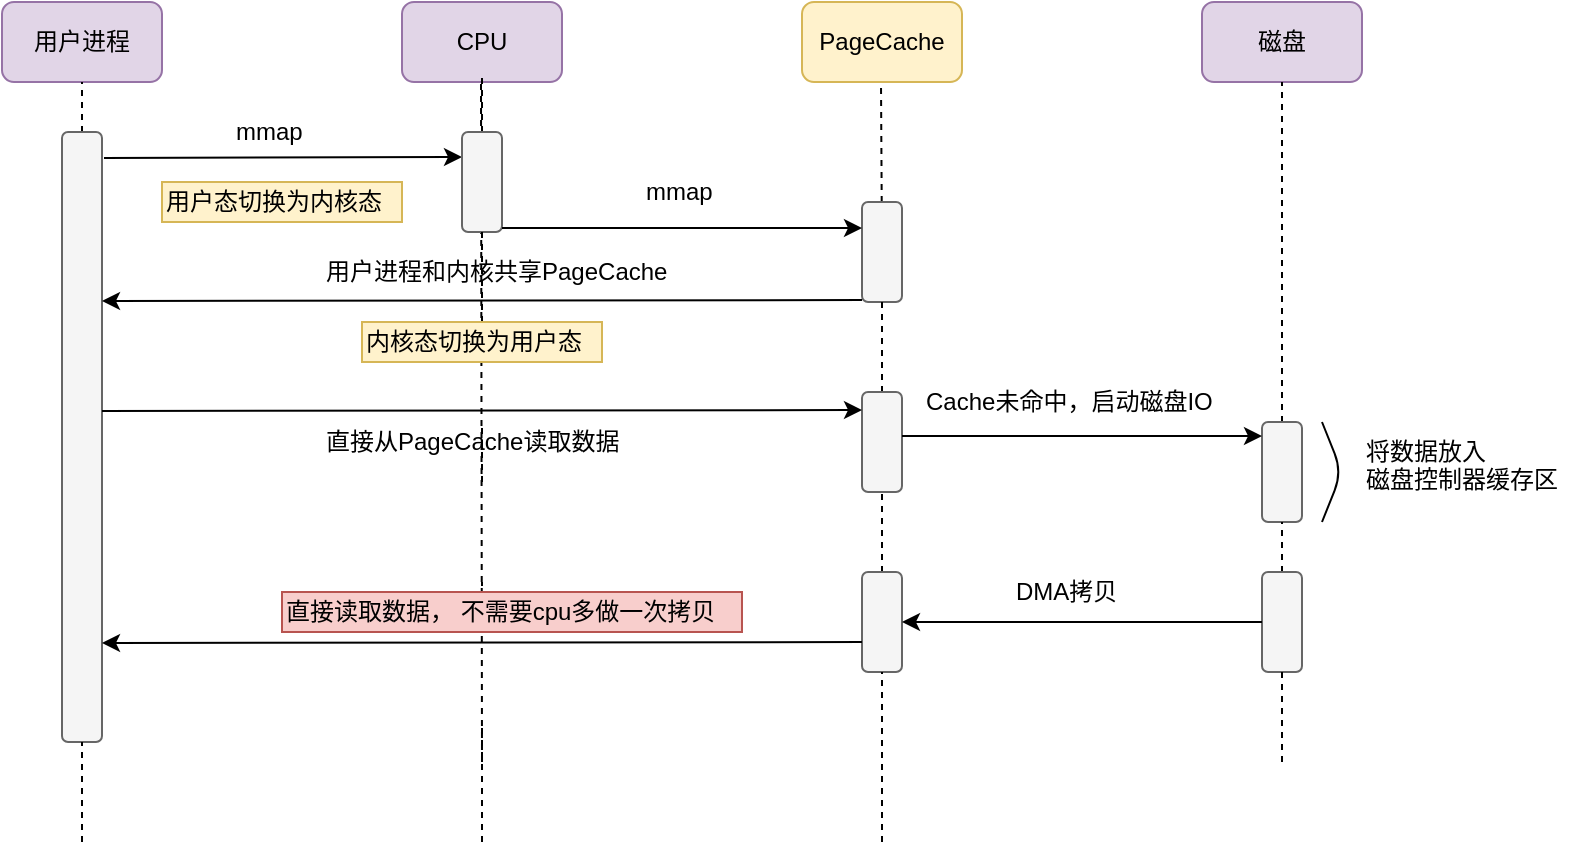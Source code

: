 <mxfile version="10.9.5" type="device"><diagram id="cEmMlS5cujXE7ny5gCOk" name="Page-1"><mxGraphModel dx="946" dy="682" grid="1" gridSize="10" guides="1" tooltips="1" connect="1" arrows="1" fold="1" page="1" pageScale="1" pageWidth="827" pageHeight="1169" math="0" shadow="0"><root><mxCell id="0"/><mxCell id="1" parent="0"/><object label="" haha="sa" id="D_UcT4onS92ZS9r0oDQv-22"><mxCell style="endArrow=classic;html=1;entryX=0;entryY=0.25;entryDx=0;entryDy=0;" parent="1" target="D_UcT4onS92ZS9r0oDQv-20" edge="1"><mxGeometry width="50" height="50" relative="1" as="geometry"><mxPoint x="131" y="318" as="sourcePoint"/><mxPoint x="130" y="600" as="targetPoint"/></mxGeometry></mxCell></object><mxCell id="D_UcT4onS92ZS9r0oDQv-1" value="用户进程" style="rounded=1;whiteSpace=wrap;html=1;fillColor=#e1d5e7;strokeColor=#9673a6;" parent="1" vertex="1"><mxGeometry x="80" y="240" width="80" height="40" as="geometry"/></mxCell><mxCell id="D_UcT4onS92ZS9r0oDQv-2" value="CPU" style="rounded=1;whiteSpace=wrap;html=1;fillColor=#e1d5e7;strokeColor=#9673a6;" parent="1" vertex="1"><mxGeometry x="280" y="240" width="80" height="40" as="geometry"/></mxCell><mxCell id="D_UcT4onS92ZS9r0oDQv-3" value="PageCache" style="rounded=1;whiteSpace=wrap;html=1;fillColor=#fff2cc;strokeColor=#d6b656;" parent="1" vertex="1"><mxGeometry x="480" y="240" width="80" height="40" as="geometry"/></mxCell><mxCell id="D_UcT4onS92ZS9r0oDQv-4" value="磁盘" style="rounded=1;whiteSpace=wrap;html=1;fillColor=#e1d5e7;strokeColor=#9673a6;" parent="1" vertex="1"><mxGeometry x="680" y="240" width="80" height="40" as="geometry"/></mxCell><mxCell id="D_UcT4onS92ZS9r0oDQv-11" value="" style="endArrow=none;dashed=1;html=1;" parent="1" source="D_UcT4onS92ZS9r0oDQv-17" target="D_UcT4onS92ZS9r0oDQv-1" edge="1"><mxGeometry width="50" height="50" relative="1" as="geometry"><mxPoint x="80" y="610" as="sourcePoint"/><mxPoint x="130" y="560" as="targetPoint"/></mxGeometry></mxCell><mxCell id="D_UcT4onS92ZS9r0oDQv-12" value="" style="endArrow=none;dashed=1;html=1;" parent="1" edge="1"><mxGeometry width="50" height="50" relative="1" as="geometry"><mxPoint x="320" y="620" as="sourcePoint"/><mxPoint x="319.5" y="280" as="targetPoint"/></mxGeometry></mxCell><mxCell id="D_UcT4onS92ZS9r0oDQv-13" value="" style="endArrow=none;dashed=1;html=1;" parent="1" source="D_UcT4onS92ZS9r0oDQv-25" edge="1"><mxGeometry width="50" height="50" relative="1" as="geometry"><mxPoint x="519.5" y="520" as="sourcePoint"/><mxPoint x="519.5" y="280" as="targetPoint"/></mxGeometry></mxCell><mxCell id="D_UcT4onS92ZS9r0oDQv-14" value="" style="endArrow=none;dashed=1;html=1;" parent="1" edge="1" source="D_UcT4onS92ZS9r0oDQv-30"><mxGeometry width="50" height="50" relative="1" as="geometry"><mxPoint x="720" y="520" as="sourcePoint"/><mxPoint x="720" y="280" as="targetPoint"/></mxGeometry></mxCell><mxCell id="D_UcT4onS92ZS9r0oDQv-17" value="" style="rounded=1;whiteSpace=wrap;html=1;fillColor=#f5f5f5;strokeColor=#666666;fontColor=#333333;" parent="1" vertex="1"><mxGeometry x="110" y="305" width="20" height="305" as="geometry"/></mxCell><mxCell id="D_UcT4onS92ZS9r0oDQv-18" value="" style="endArrow=none;dashed=1;html=1;" parent="1" target="D_UcT4onS92ZS9r0oDQv-17" edge="1"><mxGeometry width="50" height="50" relative="1" as="geometry"><mxPoint x="120" y="660" as="sourcePoint"/><mxPoint x="120" y="280" as="targetPoint"/></mxGeometry></mxCell><mxCell id="D_UcT4onS92ZS9r0oDQv-19" value="" style="endArrow=none;dashed=1;html=1;" parent="1" source="D_UcT4onS92ZS9r0oDQv-20" edge="1"><mxGeometry width="50" height="50" relative="1" as="geometry"><mxPoint x="280" y="605" as="sourcePoint"/><mxPoint x="320" y="275" as="targetPoint"/></mxGeometry></mxCell><mxCell id="D_UcT4onS92ZS9r0oDQv-20" value="" style="rounded=1;whiteSpace=wrap;html=1;fillColor=#f5f5f5;strokeColor=#666666;fontColor=#333333;" parent="1" vertex="1"><mxGeometry x="310" y="305" width="20" height="50" as="geometry"/></mxCell><mxCell id="D_UcT4onS92ZS9r0oDQv-21" value="" style="endArrow=none;dashed=1;html=1;" parent="1" target="D_UcT4onS92ZS9r0oDQv-20" edge="1"><mxGeometry width="50" height="50" relative="1" as="geometry"><mxPoint x="320" y="400" as="sourcePoint"/><mxPoint x="320" y="275" as="targetPoint"/></mxGeometry></mxCell><mxCell id="D_UcT4onS92ZS9r0oDQv-23" value="mmap" style="text;html=1;resizable=0;points=[];autosize=1;align=left;verticalAlign=top;spacingTop=-4;" parent="1" vertex="1"><mxGeometry x="195" y="295" width="50" height="20" as="geometry"/></mxCell><mxCell id="D_UcT4onS92ZS9r0oDQv-24" value="用户态切换为内核态" style="text;html=1;resizable=0;points=[];autosize=1;align=left;verticalAlign=top;spacingTop=-4;fillColor=#fff2cc;strokeColor=#d6b656;" parent="1" vertex="1"><mxGeometry x="160" y="330" width="120" height="20" as="geometry"/></mxCell><mxCell id="D_UcT4onS92ZS9r0oDQv-25" value="" style="rounded=1;whiteSpace=wrap;html=1;fillColor=#f5f5f5;strokeColor=#666666;fontColor=#333333;" parent="1" vertex="1"><mxGeometry x="510" y="340" width="20" height="50" as="geometry"/></mxCell><mxCell id="D_UcT4onS92ZS9r0oDQv-26" value="" style="endArrow=none;dashed=1;html=1;" parent="1" target="D_UcT4onS92ZS9r0oDQv-25" edge="1" source="D_UcT4onS92ZS9r0oDQv-57"><mxGeometry width="50" height="50" relative="1" as="geometry"><mxPoint x="520" y="460" as="sourcePoint"/><mxPoint x="519.5" y="280" as="targetPoint"/></mxGeometry></mxCell><object label="" haha="sa" id="D_UcT4onS92ZS9r0oDQv-27"><mxCell style="endArrow=classic;html=1;entryX=0;entryY=0.25;entryDx=0;entryDy=0;" parent="1" edge="1"><mxGeometry width="50" height="50" relative="1" as="geometry"><mxPoint x="330" y="353" as="sourcePoint"/><mxPoint x="510" y="353" as="targetPoint"/></mxGeometry></mxCell></object><mxCell id="D_UcT4onS92ZS9r0oDQv-29" value="mmap" style="text;html=1;resizable=0;points=[];autosize=1;align=left;verticalAlign=top;spacingTop=-4;" parent="1" vertex="1"><mxGeometry x="400" y="325" width="50" height="20" as="geometry"/></mxCell><mxCell id="D_UcT4onS92ZS9r0oDQv-36" value="" style="endArrow=none;dashed=1;html=1;" parent="1" source="D_UcT4onS92ZS9r0oDQv-57" edge="1"><mxGeometry width="50" height="50" relative="1" as="geometry"><mxPoint x="520" y="580" as="sourcePoint"/><mxPoint x="519.853" y="460" as="targetPoint"/></mxGeometry></mxCell><mxCell id="D_UcT4onS92ZS9r0oDQv-39" value="" style="endArrow=none;html=1;jumpStyle=sharp;" parent="1" edge="1"><mxGeometry width="50" height="50" relative="1" as="geometry"><mxPoint x="740" y="500" as="sourcePoint"/><mxPoint x="740" y="450" as="targetPoint"/><Array as="points"><mxPoint x="750" y="475"/></Array></mxGeometry></mxCell><mxCell id="D_UcT4onS92ZS9r0oDQv-40" value="将数据放入&lt;br&gt;磁盘控制器缓存区" style="text;html=1;resizable=0;points=[];autosize=1;align=left;verticalAlign=top;spacingTop=-4;" parent="1" vertex="1"><mxGeometry x="760" y="455" width="110" height="30" as="geometry"/></mxCell><mxCell id="D_UcT4onS92ZS9r0oDQv-45" value="" style="endArrow=none;dashed=1;html=1;" parent="1" edge="1"><mxGeometry width="50" height="50" relative="1" as="geometry"><mxPoint x="320" y="480" as="sourcePoint"/><mxPoint x="320" y="450" as="targetPoint"/></mxGeometry></mxCell><mxCell id="D_UcT4onS92ZS9r0oDQv-49" value="" style="endArrow=none;dashed=1;html=1;" parent="1" edge="1"><mxGeometry width="50" height="50" relative="1" as="geometry"><mxPoint x="320" y="550" as="sourcePoint"/><mxPoint x="320" y="530" as="targetPoint"/></mxGeometry></mxCell><mxCell id="D_UcT4onS92ZS9r0oDQv-53" value="" style="endArrow=none;dashed=1;html=1;" parent="1" edge="1"><mxGeometry width="50" height="50" relative="1" as="geometry"><mxPoint x="320" y="660" as="sourcePoint"/><mxPoint x="320" y="600" as="targetPoint"/></mxGeometry></mxCell><mxCell id="D_UcT4onS92ZS9r0oDQv-56" value="内核态切换为用户态" style="text;html=1;resizable=0;points=[];autosize=1;align=left;verticalAlign=top;spacingTop=-4;fillColor=#fff2cc;strokeColor=#d6b656;" parent="1" vertex="1"><mxGeometry x="260" y="400" width="120" height="20" as="geometry"/></mxCell><mxCell id="D_UcT4onS92ZS9r0oDQv-58" value="" style="endArrow=none;dashed=1;html=1;" parent="1" target="D_UcT4onS92ZS9r0oDQv-57" edge="1" source="FH7fLJsClXUDDAXN40DD-11"><mxGeometry width="50" height="50" relative="1" as="geometry"><mxPoint x="520" y="660" as="sourcePoint"/><mxPoint x="519.853" y="460" as="targetPoint"/></mxGeometry></mxCell><object label="" haha="sa" id="FH7fLJsClXUDDAXN40DD-1"><mxCell style="endArrow=classic;html=1;entryX=1;entryY=0.5;entryDx=0;entryDy=0;" edge="1" parent="1"><mxGeometry width="50" height="50" relative="1" as="geometry"><mxPoint x="510" y="389" as="sourcePoint"/><mxPoint x="130" y="389.5" as="targetPoint"/></mxGeometry></mxCell></object><mxCell id="FH7fLJsClXUDDAXN40DD-2" value="用户进程和内核共享PageCache" style="text;html=1;resizable=0;points=[];autosize=1;align=left;verticalAlign=top;spacingTop=-4;" vertex="1" parent="1"><mxGeometry x="240" y="365" width="190" height="20" as="geometry"/></mxCell><mxCell id="D_UcT4onS92ZS9r0oDQv-30" value="" style="rounded=1;whiteSpace=wrap;html=1;fillColor=#f5f5f5;strokeColor=#666666;fontColor=#333333;" parent="1" vertex="1"><mxGeometry x="710" y="450" width="20" height="50" as="geometry"/></mxCell><mxCell id="FH7fLJsClXUDDAXN40DD-3" value="" style="endArrow=none;dashed=1;html=1;" edge="1" parent="1" source="FH7fLJsClXUDDAXN40DD-9" target="D_UcT4onS92ZS9r0oDQv-30"><mxGeometry width="50" height="50" relative="1" as="geometry"><mxPoint x="720" y="590" as="sourcePoint"/><mxPoint x="720" y="280" as="targetPoint"/></mxGeometry></mxCell><mxCell id="D_UcT4onS92ZS9r0oDQv-57" value="" style="rounded=1;whiteSpace=wrap;html=1;fillColor=#f5f5f5;strokeColor=#666666;fontColor=#333333;" parent="1" vertex="1"><mxGeometry x="510" y="435" width="20" height="50" as="geometry"/></mxCell><object label="" haha="sa" id="FH7fLJsClXUDDAXN40DD-5"><mxCell style="endArrow=classic;html=1;entryX=1;entryY=0.5;entryDx=0;entryDy=0;" edge="1" parent="1"><mxGeometry width="50" height="50" relative="1" as="geometry"><mxPoint x="130" y="444.5" as="sourcePoint"/><mxPoint x="510" y="444" as="targetPoint"/></mxGeometry></mxCell></object><mxCell id="FH7fLJsClXUDDAXN40DD-6" value="直接从PageCache读取数据" style="text;html=1;resizable=0;points=[];autosize=1;align=left;verticalAlign=top;spacingTop=-4;" vertex="1" parent="1"><mxGeometry x="240" y="450" width="160" height="20" as="geometry"/></mxCell><object label="" haha="sa" id="FH7fLJsClXUDDAXN40DD-7"><mxCell style="endArrow=classic;html=1;entryX=0;entryY=0.25;entryDx=0;entryDy=0;" edge="1" parent="1"><mxGeometry width="50" height="50" relative="1" as="geometry"><mxPoint x="530" y="457" as="sourcePoint"/><mxPoint x="710" y="457" as="targetPoint"/></mxGeometry></mxCell></object><mxCell id="FH7fLJsClXUDDAXN40DD-8" value="Cache未命中，启动磁盘IO" style="text;html=1;resizable=0;points=[];autosize=1;align=left;verticalAlign=top;spacingTop=-4;" vertex="1" parent="1"><mxGeometry x="540" y="430" width="160" height="20" as="geometry"/></mxCell><mxCell id="FH7fLJsClXUDDAXN40DD-9" value="" style="rounded=1;whiteSpace=wrap;html=1;fillColor=#f5f5f5;strokeColor=#666666;fontColor=#333333;" vertex="1" parent="1"><mxGeometry x="710" y="525" width="20" height="50" as="geometry"/></mxCell><mxCell id="FH7fLJsClXUDDAXN40DD-10" value="" style="endArrow=none;dashed=1;html=1;" edge="1" parent="1" target="FH7fLJsClXUDDAXN40DD-9"><mxGeometry width="50" height="50" relative="1" as="geometry"><mxPoint x="720" y="620" as="sourcePoint"/><mxPoint x="720" y="500" as="targetPoint"/></mxGeometry></mxCell><mxCell id="FH7fLJsClXUDDAXN40DD-11" value="" style="rounded=1;whiteSpace=wrap;html=1;fillColor=#f5f5f5;strokeColor=#666666;fontColor=#333333;" vertex="1" parent="1"><mxGeometry x="510" y="525" width="20" height="50" as="geometry"/></mxCell><mxCell id="FH7fLJsClXUDDAXN40DD-12" value="" style="endArrow=none;dashed=1;html=1;" edge="1" parent="1" target="FH7fLJsClXUDDAXN40DD-11"><mxGeometry width="50" height="50" relative="1" as="geometry"><mxPoint x="520" y="660" as="sourcePoint"/><mxPoint x="520" y="485" as="targetPoint"/></mxGeometry></mxCell><object label="" haha="sa" id="FH7fLJsClXUDDAXN40DD-13"><mxCell style="endArrow=classic;html=1;entryX=0;entryY=0.25;entryDx=0;entryDy=0;" edge="1" parent="1"><mxGeometry width="50" height="50" relative="1" as="geometry"><mxPoint x="710" y="550" as="sourcePoint"/><mxPoint x="530" y="550" as="targetPoint"/></mxGeometry></mxCell></object><mxCell id="FH7fLJsClXUDDAXN40DD-14" value="DMA拷贝" style="text;html=1;resizable=0;points=[];autosize=1;align=left;verticalAlign=top;spacingTop=-4;" vertex="1" parent="1"><mxGeometry x="585" y="525" width="70" height="20" as="geometry"/></mxCell><object label="" haha="sa" id="FH7fLJsClXUDDAXN40DD-15"><mxCell style="endArrow=classic;html=1;entryX=1;entryY=0.5;entryDx=0;entryDy=0;" edge="1" parent="1"><mxGeometry width="50" height="50" relative="1" as="geometry"><mxPoint x="510" y="560" as="sourcePoint"/><mxPoint x="130" y="560.5" as="targetPoint"/></mxGeometry></mxCell></object><mxCell id="FH7fLJsClXUDDAXN40DD-16" value="直接读取数据， 不需要cpu多做一次拷贝" style="text;html=1;resizable=0;points=[];autosize=1;align=left;verticalAlign=top;spacingTop=-4;fillColor=#f8cecc;strokeColor=#b85450;" vertex="1" parent="1"><mxGeometry x="220" y="535" width="230" height="20" as="geometry"/></mxCell></root></mxGraphModel></diagram></mxfile>